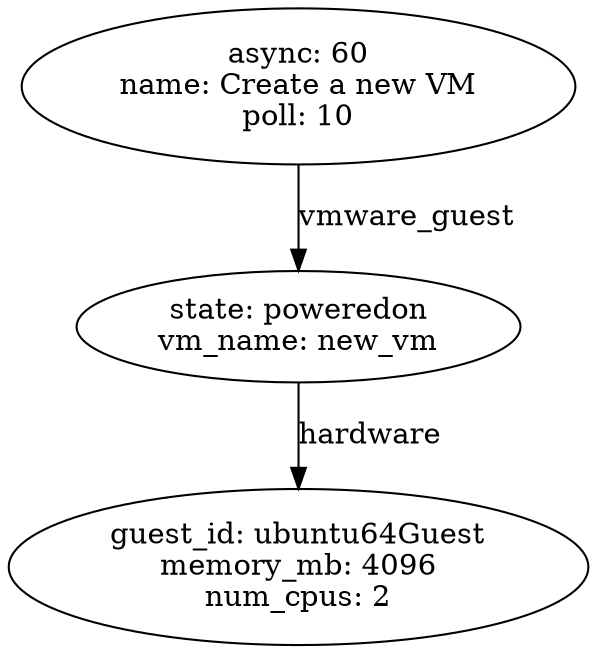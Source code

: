 digraph graphname {
2217 [label="guest_id: ubuntu64Guest\nmemory_mb: 4096\nnum_cpus: 2\n"];
2216 [label="state: poweredon\nvm_name: new_vm\n"];
2216 -> 2217 [label="hardware"];
2215 [label="async: 60\nname: Create a new VM\npoll: 10\n"];
2215 -> 2216 [label="vmware_guest"];
}
